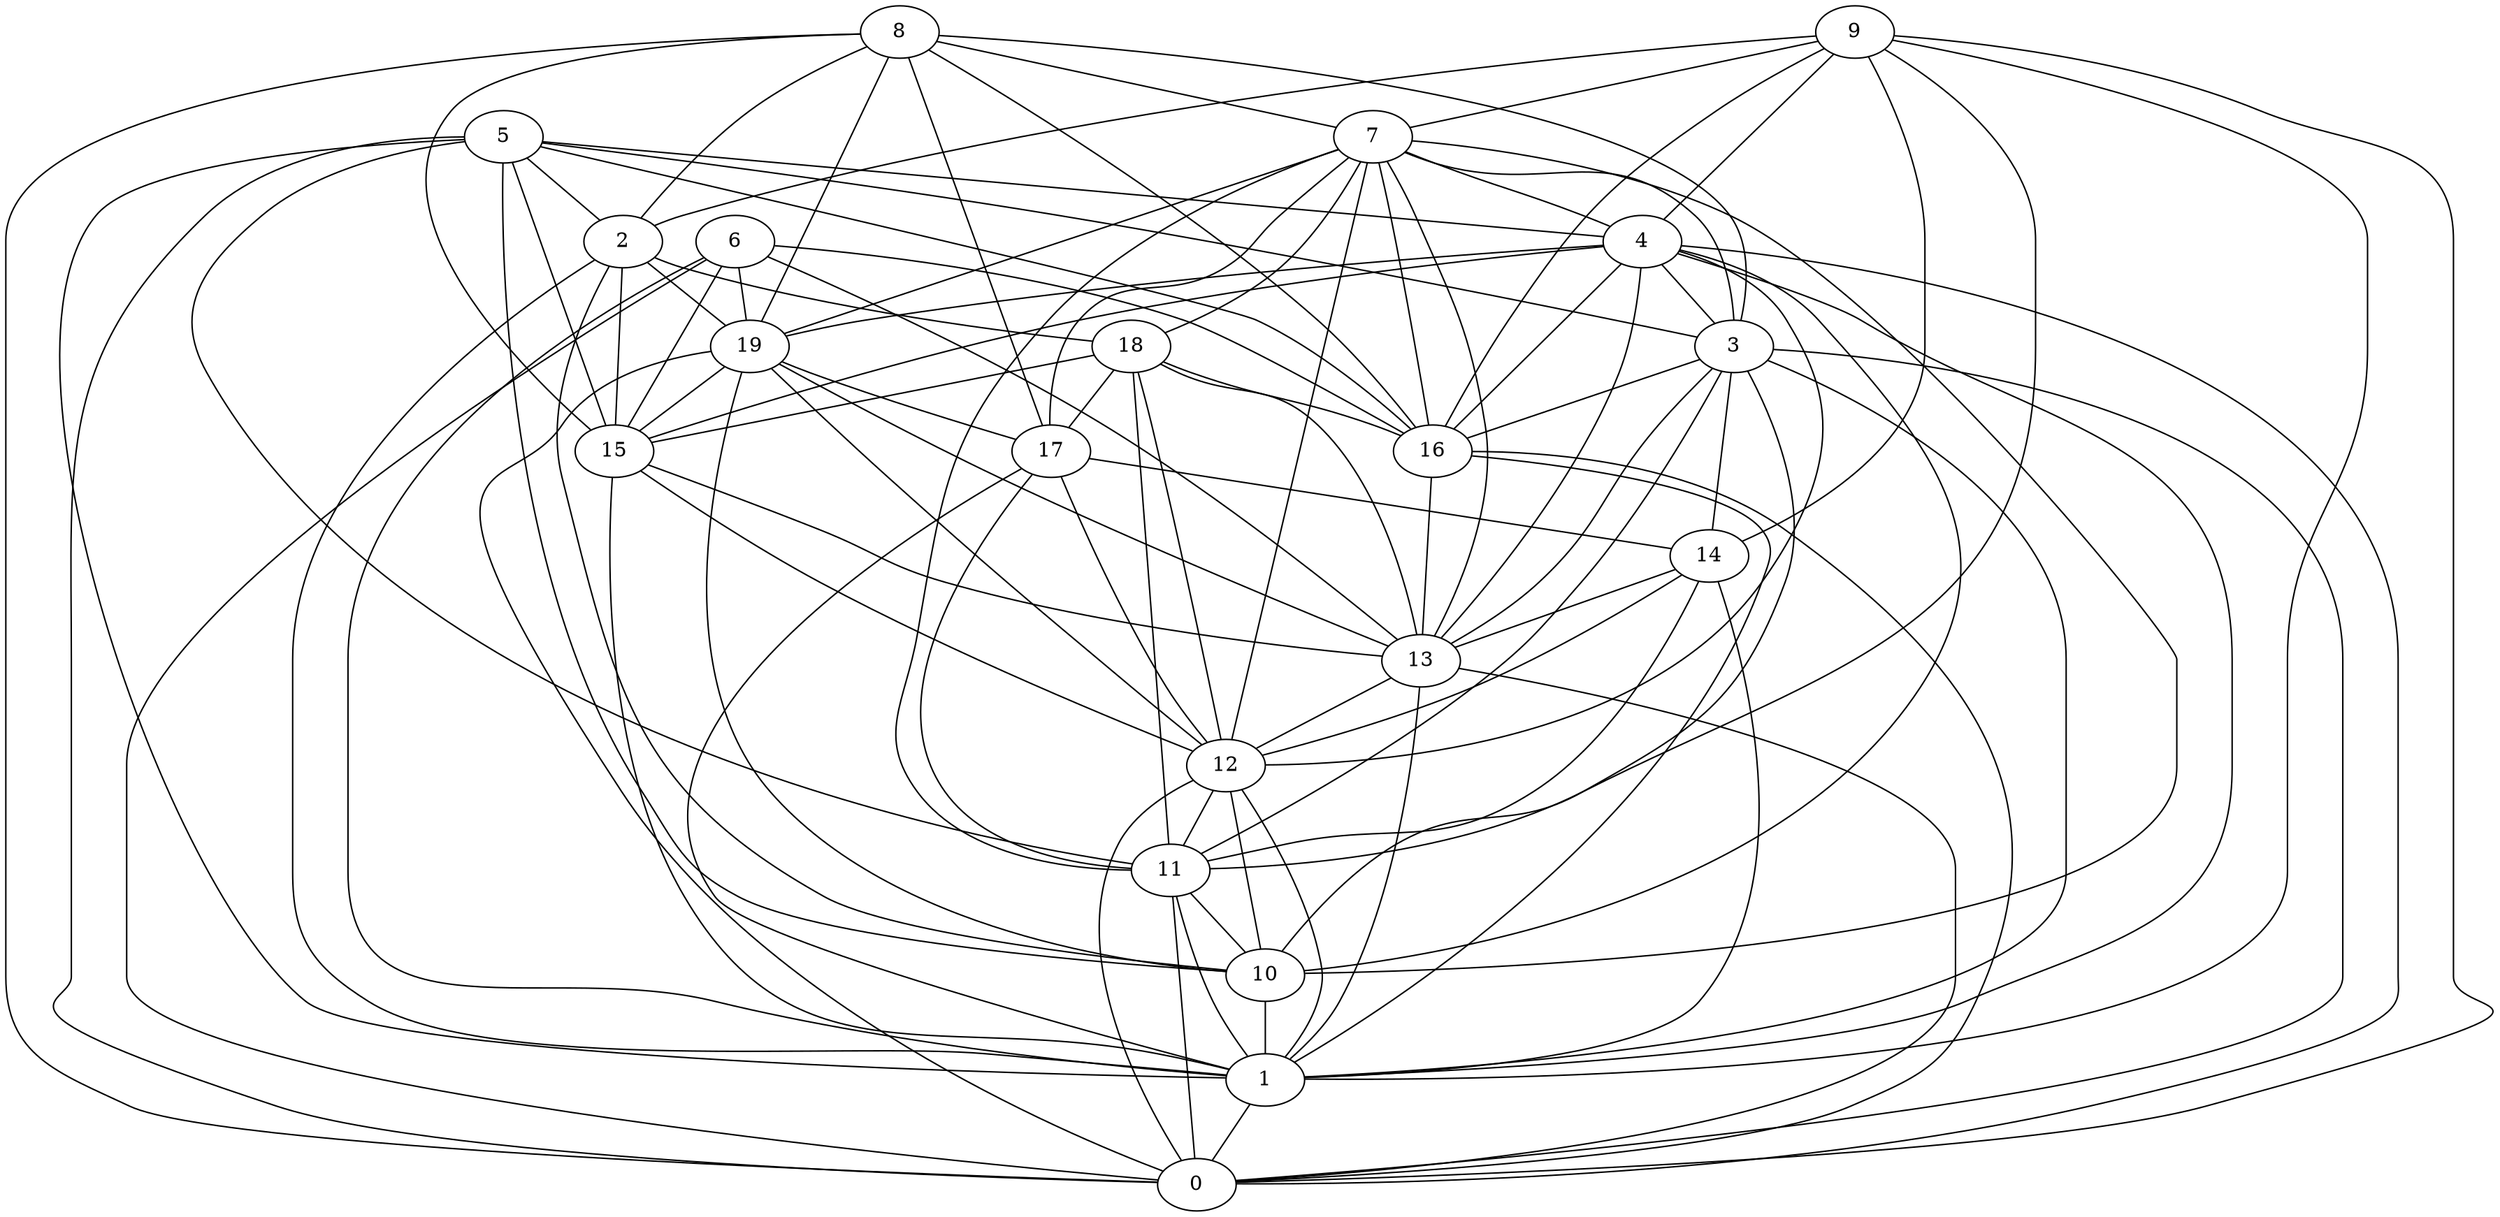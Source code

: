digraph GG_graph {

subgraph G_graph {
edge [color = black]
"14" -> "13" [dir = none]
"10" -> "1" [dir = none]
"8" -> "19" [dir = none]
"8" -> "17" [dir = none]
"8" -> "15" [dir = none]
"8" -> "0" [dir = none]
"9" -> "2" [dir = none]
"9" -> "7" [dir = none]
"9" -> "0" [dir = none]
"3" -> "16" [dir = none]
"5" -> "16" [dir = none]
"5" -> "0" [dir = none]
"5" -> "15" [dir = none]
"5" -> "3" [dir = none]
"11" -> "1" [dir = none]
"18" -> "12" [dir = none]
"18" -> "11" [dir = none]
"2" -> "18" [dir = none]
"6" -> "19" [dir = none]
"6" -> "1" [dir = none]
"19" -> "15" [dir = none]
"19" -> "12" [dir = none]
"12" -> "11" [dir = none]
"12" -> "1" [dir = none]
"12" -> "0" [dir = none]
"12" -> "10" [dir = none]
"4" -> "3" [dir = none]
"4" -> "10" [dir = none]
"4" -> "15" [dir = none]
"4" -> "13" [dir = none]
"15" -> "13" [dir = none]
"15" -> "1" [dir = none]
"13" -> "1" [dir = none]
"13" -> "0" [dir = none]
"17" -> "14" [dir = none]
"17" -> "12" [dir = none]
"7" -> "12" [dir = none]
"7" -> "10" [dir = none]
"8" -> "16" [dir = none]
"18" -> "15" [dir = none]
"4" -> "1" [dir = none]
"19" -> "13" [dir = none]
"15" -> "12" [dir = none]
"5" -> "4" [dir = none]
"8" -> "3" [dir = none]
"4" -> "12" [dir = none]
"7" -> "13" [dir = none]
"16" -> "1" [dir = none]
"18" -> "17" [dir = none]
"19" -> "10" [dir = none]
"7" -> "4" [dir = none]
"5" -> "10" [dir = none]
"3" -> "13" [dir = none]
"2" -> "19" [dir = none]
"7" -> "11" [dir = none]
"1" -> "0" [dir = none]
"9" -> "4" [dir = none]
"8" -> "2" [dir = none]
"14" -> "1" [dir = none]
"6" -> "15" [dir = none]
"9" -> "14" [dir = none]
"6" -> "0" [dir = none]
"11" -> "10" [dir = none]
"8" -> "7" [dir = none]
"7" -> "3" [dir = none]
"18" -> "16" [dir = none]
"5" -> "2" [dir = none]
"9" -> "16" [dir = none]
"18" -> "13" [dir = none]
"2" -> "15" [dir = none]
"6" -> "16" [dir = none]
"5" -> "1" [dir = none]
"4" -> "16" [dir = none]
"9" -> "11" [dir = none]
"5" -> "11" [dir = none]
"9" -> "1" [dir = none]
"7" -> "19" [dir = none]
"3" -> "0" [dir = none]
"13" -> "12" [dir = none]
"16" -> "0" [dir = none]
"2" -> "1" [dir = none]
"6" -> "13" [dir = none]
"17" -> "11" [dir = none]
"3" -> "1" [dir = none]
"16" -> "13" [dir = none]
"19" -> "0" [dir = none]
"2" -> "10" [dir = none]
"3" -> "10" [dir = none]
"4" -> "0" [dir = none]
"3" -> "14" [dir = none]
"7" -> "18" [dir = none]
"7" -> "17" [dir = none]
"11" -> "0" [dir = none]
"14" -> "11" [dir = none]
"19" -> "17" [dir = none]
"14" -> "12" [dir = none]
"7" -> "16" [dir = none]
"3" -> "11" [dir = none]
"4" -> "19" [dir = none]
"17" -> "1" [dir = none]
}

}
